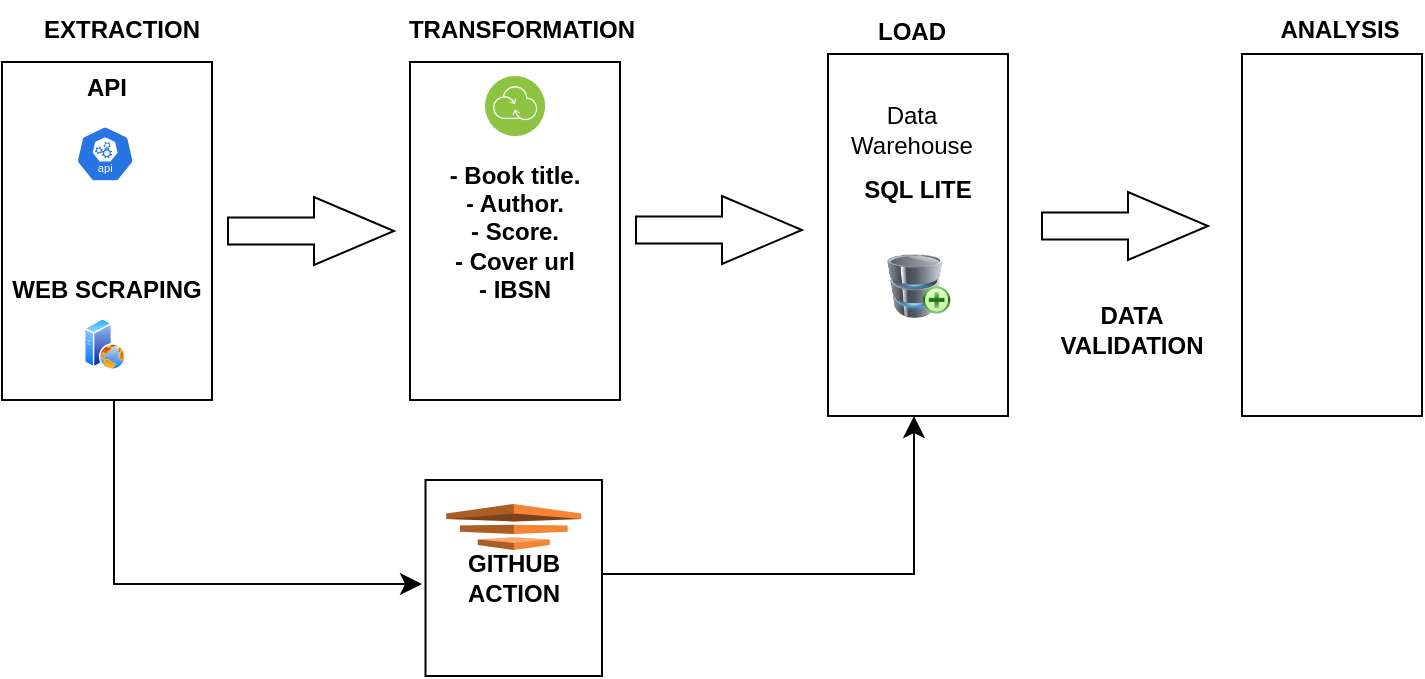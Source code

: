 <mxfile>
    <diagram id="dEVr-wUB5lcygy31pLJF" name="Page-1">
        <mxGraphModel dx="942" dy="419" grid="1" gridSize="10" guides="1" tooltips="1" connect="1" arrows="1" fold="1" page="1" pageScale="1" pageWidth="850" pageHeight="1100" math="0" shadow="0">
            <root>
                <mxCell id="0"/>
                <mxCell id="1" parent="0"/>
                <mxCell id="3" value="&lt;div&gt;API&lt;/div&gt;&lt;div&gt;&lt;br&gt;&lt;/div&gt;&lt;div&gt;&lt;br&gt;&lt;/div&gt;&lt;div&gt;&lt;br&gt;&lt;/div&gt;&lt;div&gt;&lt;br&gt;&lt;/div&gt;&lt;div&gt;&lt;br&gt;&lt;/div&gt;&lt;div&gt;&lt;br&gt;&lt;/div&gt;&lt;div&gt;WEB SCRAPING&lt;/div&gt;&lt;div&gt;&lt;br&gt;&lt;/div&gt;&lt;div&gt;&lt;br&gt;&lt;/div&gt;&lt;div&gt;&lt;br&gt;&lt;/div&gt;" style="rounded=0;whiteSpace=wrap;html=1;fontStyle=1" parent="1" vertex="1">
                    <mxGeometry x="10" y="31" width="105" height="169" as="geometry"/>
                </mxCell>
                <mxCell id="4" value="&lt;div&gt;- Book title.&lt;/div&gt;&lt;div&gt;- Author.&lt;/div&gt;&lt;div&gt;- Score.&lt;/div&gt;&lt;div&gt;- Cover url&lt;/div&gt;&lt;div&gt;- IBSN&lt;br&gt;&lt;/div&gt;" style="rounded=0;whiteSpace=wrap;html=1;fontStyle=1" parent="1" vertex="1">
                    <mxGeometry x="214" y="31" width="105" height="169" as="geometry"/>
                </mxCell>
                <mxCell id="5" value="" style="rounded=0;whiteSpace=wrap;html=1;fontStyle=1" parent="1" vertex="1">
                    <mxGeometry x="423" y="27" width="90" height="181" as="geometry"/>
                </mxCell>
                <mxCell id="6" value="&lt;b&gt;EXTRACTION&lt;/b&gt;" style="text;html=1;align=center;verticalAlign=middle;whiteSpace=wrap;rounded=0;" parent="1" vertex="1">
                    <mxGeometry x="40" width="60" height="30" as="geometry"/>
                </mxCell>
                <mxCell id="7" value="&lt;b&gt;TRANSFORMATION&lt;/b&gt;" style="text;html=1;align=center;verticalAlign=middle;whiteSpace=wrap;rounded=0;" parent="1" vertex="1">
                    <mxGeometry x="240" width="60" height="30" as="geometry"/>
                </mxCell>
                <mxCell id="8" value="&lt;div&gt;&lt;b&gt;LOAD&lt;/b&gt;&lt;/div&gt;&lt;div&gt;&lt;b&gt;&lt;br&gt;&lt;/b&gt;&lt;/div&gt;" style="text;html=1;align=center;verticalAlign=middle;whiteSpace=wrap;rounded=0;" parent="1" vertex="1">
                    <mxGeometry x="435" y="3" width="60" height="40" as="geometry"/>
                </mxCell>
                <mxCell id="9" value="" style="aspect=fixed;sketch=0;html=1;dashed=0;whitespace=wrap;verticalLabelPosition=bottom;verticalAlign=top;fillColor=#2875E2;strokeColor=#ffffff;points=[[0.005,0.63,0],[0.1,0.2,0],[0.9,0.2,0],[0.5,0,0],[0.995,0.63,0],[0.72,0.99,0],[0.5,1,0],[0.28,0.99,0]];shape=mxgraph.kubernetes.icon2;kubernetesLabel=1;prIcon=api" parent="1" vertex="1">
                    <mxGeometry x="47" y="63" width="29.17" height="28" as="geometry"/>
                </mxCell>
                <mxCell id="10" value="" style="image;aspect=fixed;perimeter=ellipsePerimeter;html=1;align=center;shadow=0;dashed=0;spacingTop=3;image=img/lib/active_directory/web_server.svg;" parent="1" vertex="1">
                    <mxGeometry x="51" y="159" width="20.8" height="26" as="geometry"/>
                </mxCell>
                <mxCell id="11" value="" style="html=1;shadow=0;dashed=0;align=center;verticalAlign=middle;shape=mxgraph.arrows2.arrow;dy=0.6;dx=40;notch=0;" parent="1" vertex="1">
                    <mxGeometry x="327" y="98" width="83" height="34" as="geometry"/>
                </mxCell>
                <mxCell id="12" value="" style="image;html=1;image=img/lib/clip_art/computers/Database_Add_128x128.png" parent="1" vertex="1">
                    <mxGeometry x="439" y="127" width="59" height="32" as="geometry"/>
                </mxCell>
                <mxCell id="13" value="&lt;b&gt;SQL LITE&lt;/b&gt;" style="text;html=1;align=center;verticalAlign=middle;whiteSpace=wrap;rounded=0;" parent="1" vertex="1">
                    <mxGeometry x="438" y="80" width="60" height="30" as="geometry"/>
                </mxCell>
                <mxCell id="14" value="" style="image;aspect=fixed;perimeter=ellipsePerimeter;html=1;align=center;shadow=0;dashed=0;fontColor=#4277BB;labelBackgroundColor=default;fontSize=12;spacingTop=3;image=img/lib/ibm/infrastructure/transformation_connectivity.svg;" parent="1" vertex="1">
                    <mxGeometry x="251.5" y="38" width="30" height="30" as="geometry"/>
                </mxCell>
                <mxCell id="15" value="GITHUB ACTION" style="rounded=0;whiteSpace=wrap;html=1;fontStyle=1" parent="1" vertex="1">
                    <mxGeometry x="221.75" y="240" width="88.25" height="98" as="geometry"/>
                </mxCell>
                <mxCell id="16" value="" style="outlineConnect=0;dashed=0;verticalLabelPosition=bottom;verticalAlign=top;align=center;html=1;shape=mxgraph.aws3.data_pipeline;fillColor=#F58534;gradientColor=none;" parent="1" vertex="1">
                    <mxGeometry x="232.13" y="252" width="67.5" height="23" as="geometry"/>
                </mxCell>
                <mxCell id="17" value="" style="html=1;shadow=0;dashed=0;align=center;verticalAlign=middle;shape=mxgraph.arrows2.arrow;dy=0.6;dx=40;notch=0;" parent="1" vertex="1">
                    <mxGeometry x="123" y="98.5" width="83" height="34" as="geometry"/>
                </mxCell>
                <mxCell id="18" value="" style="html=1;shadow=0;dashed=0;align=center;verticalAlign=middle;shape=mxgraph.arrows2.arrow;dy=0.6;dx=40;notch=0;" parent="1" vertex="1">
                    <mxGeometry x="530" y="96" width="83" height="34" as="geometry"/>
                </mxCell>
                <mxCell id="19" value="" style="rounded=0;whiteSpace=wrap;html=1;fontStyle=1" parent="1" vertex="1">
                    <mxGeometry x="630" y="27" width="90" height="181" as="geometry"/>
                </mxCell>
                <mxCell id="20" value="&lt;b&gt;DATA VALIDATION&lt;/b&gt;" style="text;html=1;align=center;verticalAlign=middle;whiteSpace=wrap;rounded=0;" parent="1" vertex="1">
                    <mxGeometry x="545" y="150" width="60" height="30" as="geometry"/>
                </mxCell>
                <mxCell id="21" value="&lt;b&gt;ANALYSIS&lt;/b&gt;" style="text;html=1;align=center;verticalAlign=middle;whiteSpace=wrap;rounded=0;" parent="1" vertex="1">
                    <mxGeometry x="649" y="9.5" width="60" height="11" as="geometry"/>
                </mxCell>
                <mxCell id="22" value="" style="shape=image;html=1;verticalAlign=top;verticalLabelPosition=bottom;labelBackgroundColor=#ffffff;imageAspect=0;aspect=fixed;image=https://cdn4.iconfinder.com/data/icons/success-filloutline/64/chart-analysis-analytics-data_analytics-pie-128.png" parent="1" vertex="1">
                    <mxGeometry x="644" y="38" width="62" height="62" as="geometry"/>
                </mxCell>
                <mxCell id="23" value="" style="edgeStyle=elbowEdgeStyle;elbow=horizontal;endArrow=classic;html=1;curved=0;rounded=0;endSize=8;startSize=8;exitX=1;exitY=0.5;exitDx=0;exitDy=0;" parent="1" edge="1">
                    <mxGeometry width="50" height="50" relative="1" as="geometry">
                        <mxPoint x="310" y="287" as="sourcePoint"/>
                        <mxPoint x="466" y="208" as="targetPoint"/>
                        <Array as="points">
                            <mxPoint x="466" y="379"/>
                        </Array>
                    </mxGeometry>
                </mxCell>
                <mxCell id="24" value="" style="edgeStyle=elbowEdgeStyle;elbow=horizontal;endArrow=classic;html=1;curved=0;rounded=0;endSize=8;startSize=8;exitX=0.5;exitY=1;exitDx=0;exitDy=0;" parent="1" source="3" edge="1">
                    <mxGeometry width="50" height="50" relative="1" as="geometry">
                        <mxPoint x="104" y="275" as="sourcePoint"/>
                        <mxPoint x="220" y="292" as="targetPoint"/>
                        <Array as="points">
                            <mxPoint x="66" y="285"/>
                        </Array>
                    </mxGeometry>
                </mxCell>
                <mxCell id="25" value="" style="shape=image;html=1;verticalAlign=top;verticalLabelPosition=bottom;labelBackgroundColor=#ffffff;imageAspect=0;aspect=fixed;image=https://cdn2.iconfinder.com/data/icons/bitsies/128/BarChart-128.png" parent="1" vertex="1">
                    <mxGeometry x="633" y="96" width="71" height="71" as="geometry"/>
                </mxCell>
                <mxCell id="27" value="Data Warehouse" style="text;strokeColor=none;align=center;fillColor=none;html=1;verticalAlign=middle;whiteSpace=wrap;rounded=0;" vertex="1" parent="1">
                    <mxGeometry x="435" y="50" width="60" height="30" as="geometry"/>
                </mxCell>
            </root>
        </mxGraphModel>
    </diagram>
</mxfile>